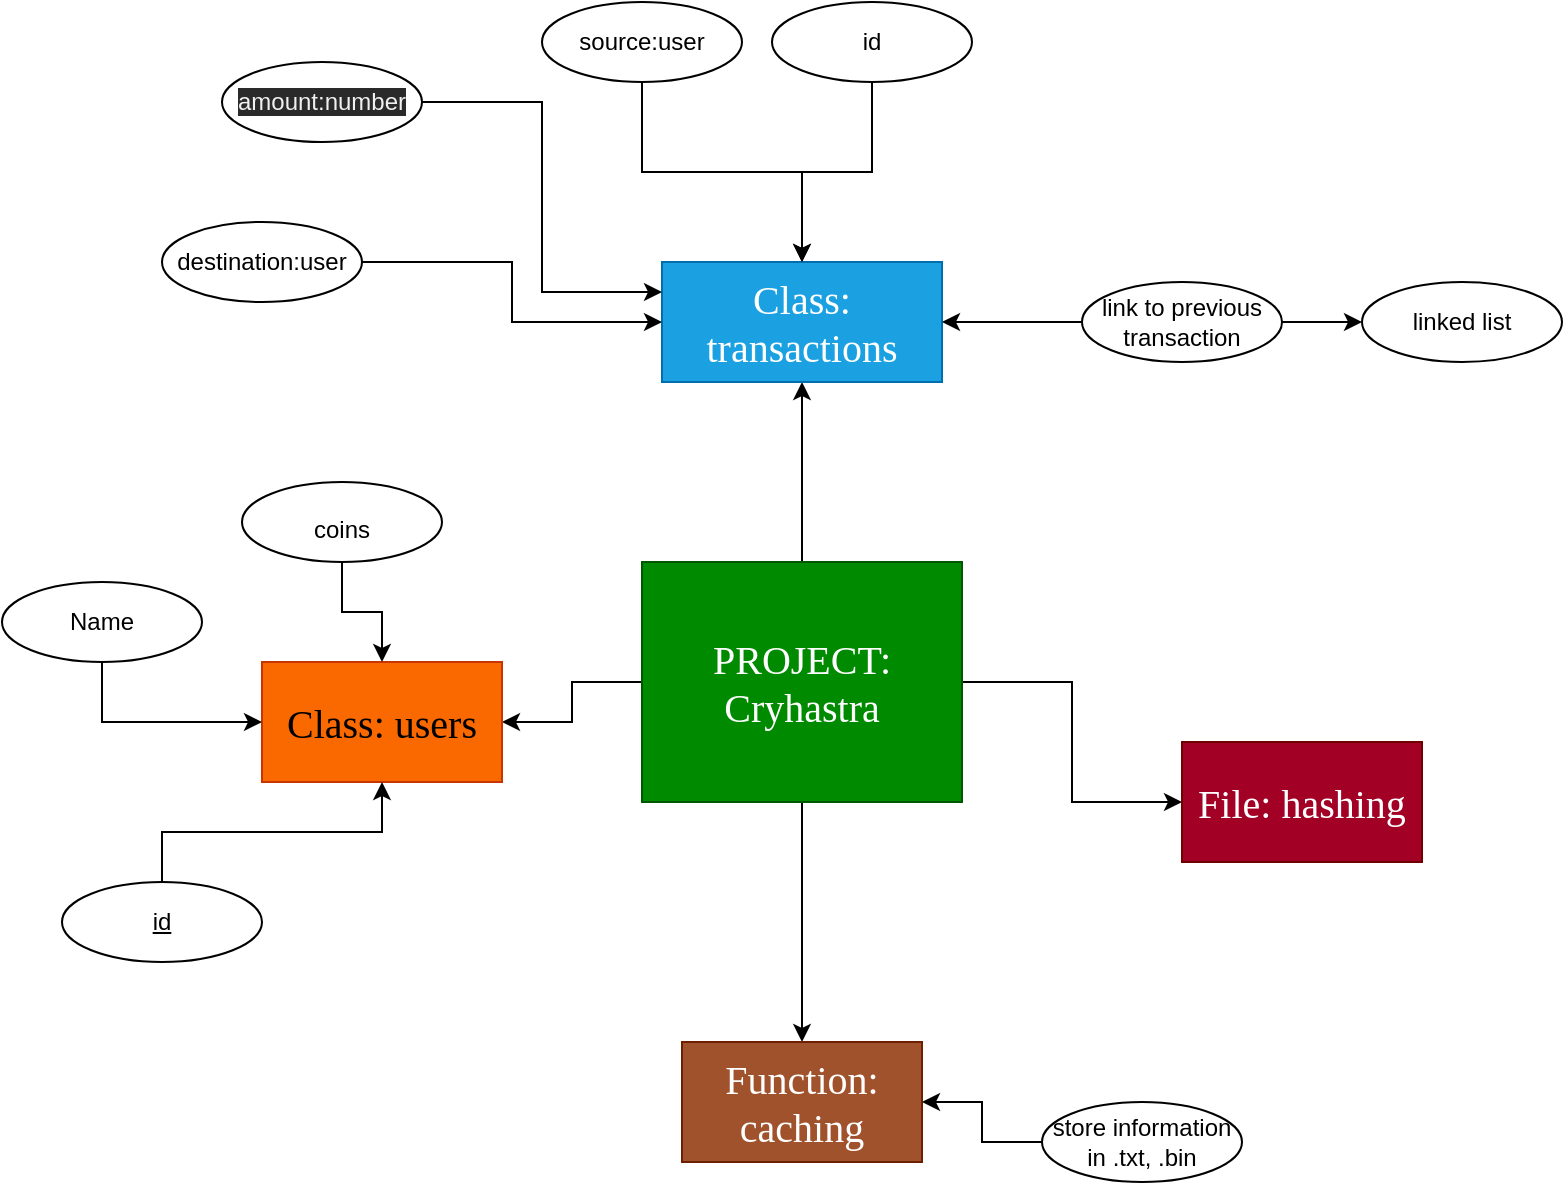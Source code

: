 <mxfile>
    <diagram id="6_CCab-U6DoqftjOfrZY" name="Page-1">
        <mxGraphModel dx="999" dy="374" grid="1" gridSize="10" guides="1" tooltips="1" connect="1" arrows="1" fold="1" page="1" pageScale="1" pageWidth="850" pageHeight="1100" math="0" shadow="0">
            <root>
                <mxCell id="0"/>
                <mxCell id="1" parent="0"/>
                <mxCell id="5" value="" style="edgeStyle=orthogonalEdgeStyle;rounded=0;orthogonalLoop=1;jettySize=auto;html=1;fontFamily=Comic Sans MS;fontSize=20;" parent="1" source="gvfiNmltAal75UUSUDDJ-2" target="4" edge="1">
                    <mxGeometry relative="1" as="geometry"/>
                </mxCell>
                <mxCell id="7" value="" style="edgeStyle=orthogonalEdgeStyle;rounded=0;orthogonalLoop=1;jettySize=auto;html=1;fontFamily=Comic Sans MS;fontSize=20;" parent="1" source="gvfiNmltAal75UUSUDDJ-2" target="6" edge="1">
                    <mxGeometry relative="1" as="geometry"/>
                </mxCell>
                <mxCell id="11" value="" style="edgeStyle=orthogonalEdgeStyle;rounded=0;orthogonalLoop=1;jettySize=auto;html=1;fontFamily=Comic Sans MS;fontSize=20;" parent="1" source="gvfiNmltAal75UUSUDDJ-2" target="10" edge="1">
                    <mxGeometry relative="1" as="geometry"/>
                </mxCell>
                <mxCell id="pUFhKxGojVgXJBJO3gt7-14" value="" style="edgeStyle=orthogonalEdgeStyle;rounded=0;orthogonalLoop=1;jettySize=auto;html=1;fontFamily=Helvetica;fontSize=20;" parent="1" source="gvfiNmltAal75UUSUDDJ-2" target="pUFhKxGojVgXJBJO3gt7-13" edge="1">
                    <mxGeometry relative="1" as="geometry"/>
                </mxCell>
                <mxCell id="gvfiNmltAal75UUSUDDJ-2" value="PROJECT: Cryhastra" style="whiteSpace=wrap;html=1;align=center;fillColor=#008a00;strokeColor=#005700;fontColor=#ffffff;fontFamily=Comic Sans MS;fontSize=20;" parent="1" vertex="1">
                    <mxGeometry x="360" y="290" width="160" height="120" as="geometry"/>
                </mxCell>
                <mxCell id="4" value="Class: transactions" style="whiteSpace=wrap;html=1;fontFamily=Comic Sans MS;fontSize=20;fontColor=#ffffff;strokeColor=#006EAF;fillColor=#1ba1e2;" parent="1" vertex="1">
                    <mxGeometry x="370" y="140" width="140" height="60" as="geometry"/>
                </mxCell>
                <mxCell id="6" value="Class: users" style="whiteSpace=wrap;html=1;fontFamily=Comic Sans MS;fontSize=20;fontColor=#000000;strokeColor=#C73500;fillColor=#fa6800;" parent="1" vertex="1">
                    <mxGeometry x="170" y="340" width="120" height="60" as="geometry"/>
                </mxCell>
                <mxCell id="gvfiNmltAal75UUSUDDJ-8" style="edgeStyle=orthogonalEdgeStyle;rounded=0;orthogonalLoop=1;jettySize=auto;html=1;exitX=0.5;exitY=1;exitDx=0;exitDy=0;entryX=0;entryY=0.5;entryDx=0;entryDy=0;" parent="1" source="gvfiNmltAal75UUSUDDJ-7" target="6" edge="1">
                    <mxGeometry relative="1" as="geometry"/>
                </mxCell>
                <mxCell id="gvfiNmltAal75UUSUDDJ-7" value="Name" style="ellipse;whiteSpace=wrap;html=1;align=center;" parent="1" vertex="1">
                    <mxGeometry x="40" y="300" width="100" height="40" as="geometry"/>
                </mxCell>
                <mxCell id="gvfiNmltAal75UUSUDDJ-10" style="edgeStyle=orthogonalEdgeStyle;rounded=0;orthogonalLoop=1;jettySize=auto;html=1;" parent="1" source="gvfiNmltAal75UUSUDDJ-11" target="6" edge="1">
                    <mxGeometry relative="1" as="geometry">
                        <mxPoint x="160" y="470" as="sourcePoint"/>
                    </mxGeometry>
                </mxCell>
                <mxCell id="gvfiNmltAal75UUSUDDJ-11" value="id" style="ellipse;whiteSpace=wrap;html=1;align=center;fontStyle=4;" parent="1" vertex="1">
                    <mxGeometry x="70" y="450" width="100" height="40" as="geometry"/>
                </mxCell>
                <mxCell id="10" value="File: hashing" style="whiteSpace=wrap;html=1;fontFamily=Comic Sans MS;fontSize=20;fontColor=#ffffff;strokeColor=#6F0000;fillColor=#a20025;" parent="1" vertex="1">
                    <mxGeometry x="630" y="380" width="120" height="60" as="geometry"/>
                </mxCell>
                <mxCell id="kPd2m0n2Z5Sdda-o1EVU-16" style="edgeStyle=orthogonalEdgeStyle;rounded=0;orthogonalLoop=1;jettySize=auto;html=1;exitX=0.5;exitY=1;exitDx=0;exitDy=0;" parent="1" source="kPd2m0n2Z5Sdda-o1EVU-14" target="4" edge="1">
                    <mxGeometry relative="1" as="geometry"/>
                </mxCell>
                <mxCell id="kPd2m0n2Z5Sdda-o1EVU-14" value="source:user" style="ellipse;whiteSpace=wrap;html=1;align=center;" parent="1" vertex="1">
                    <mxGeometry x="310" y="10" width="100" height="40" as="geometry"/>
                </mxCell>
                <mxCell id="kPd2m0n2Z5Sdda-o1EVU-17" style="edgeStyle=orthogonalEdgeStyle;rounded=0;orthogonalLoop=1;jettySize=auto;html=1;exitX=0.5;exitY=1;exitDx=0;exitDy=0;" parent="1" source="kPd2m0n2Z5Sdda-o1EVU-15" target="4" edge="1">
                    <mxGeometry relative="1" as="geometry"/>
                </mxCell>
                <mxCell id="kPd2m0n2Z5Sdda-o1EVU-15" value="id" style="ellipse;whiteSpace=wrap;html=1;align=center;" parent="1" vertex="1">
                    <mxGeometry x="425" y="10" width="100" height="40" as="geometry"/>
                </mxCell>
                <mxCell id="kPd2m0n2Z5Sdda-o1EVU-19" style="edgeStyle=orthogonalEdgeStyle;rounded=0;orthogonalLoop=1;jettySize=auto;html=1;" parent="1" source="kPd2m0n2Z5Sdda-o1EVU-18" target="4" edge="1">
                    <mxGeometry relative="1" as="geometry"/>
                </mxCell>
                <mxCell id="kPd2m0n2Z5Sdda-o1EVU-18" value="destination:user" style="ellipse;whiteSpace=wrap;html=1;align=center;" parent="1" vertex="1">
                    <mxGeometry x="120" y="120" width="100" height="40" as="geometry"/>
                </mxCell>
                <mxCell id="kPd2m0n2Z5Sdda-o1EVU-28" style="edgeStyle=orthogonalEdgeStyle;rounded=0;orthogonalLoop=1;jettySize=auto;html=1;entryX=0;entryY=0.25;entryDx=0;entryDy=0;" parent="1" source="kPd2m0n2Z5Sdda-o1EVU-27" target="4" edge="1">
                    <mxGeometry relative="1" as="geometry"/>
                </mxCell>
                <mxCell id="kPd2m0n2Z5Sdda-o1EVU-27" value="&lt;span style=&quot;color: rgb(240 , 240 , 240) ; font-family: &amp;#34;helvetica&amp;#34; ; font-size: 12px ; font-style: normal ; font-weight: 400 ; letter-spacing: normal ; text-align: center ; text-indent: 0px ; text-transform: none ; word-spacing: 0px ; background-color: rgb(42 , 42 , 42) ; display: inline ; float: none&quot;&gt;amount:number&lt;/span&gt;" style="ellipse;whiteSpace=wrap;html=1;align=center;" parent="1" vertex="1">
                    <mxGeometry x="150" y="40" width="100" height="40" as="geometry"/>
                </mxCell>
                <mxCell id="pUFhKxGojVgXJBJO3gt7-12" value="" style="edgeStyle=orthogonalEdgeStyle;rounded=0;orthogonalLoop=1;jettySize=auto;html=1;fontFamily=Comic Sans MS;fontSize=20;" parent="1" source="pUFhKxGojVgXJBJO3gt7-11" target="6" edge="1">
                    <mxGeometry relative="1" as="geometry"/>
                </mxCell>
                <mxCell id="pUFhKxGojVgXJBJO3gt7-11" value="&lt;span style=&quot;font-size: 12px&quot;&gt;coins&lt;/span&gt;" style="ellipse;whiteSpace=wrap;html=1;align=center;fontFamily=Helvetica;fontSize=20;" parent="1" vertex="1">
                    <mxGeometry x="160" y="250" width="100" height="40" as="geometry"/>
                </mxCell>
                <mxCell id="pUFhKxGojVgXJBJO3gt7-13" value="Function: caching" style="whiteSpace=wrap;html=1;fontFamily=Comic Sans MS;fontSize=20;fontColor=#ffffff;strokeColor=#6D1F00;fillColor=#a0522d;" parent="1" vertex="1">
                    <mxGeometry x="380" y="530" width="120" height="60" as="geometry"/>
                </mxCell>
                <mxCell id="pUFhKxGojVgXJBJO3gt7-16" value="" style="edgeStyle=orthogonalEdgeStyle;rounded=0;orthogonalLoop=1;jettySize=auto;html=1;fontFamily=Helvetica;fontSize=20;" parent="1" source="pUFhKxGojVgXJBJO3gt7-15" target="pUFhKxGojVgXJBJO3gt7-13" edge="1">
                    <mxGeometry relative="1" as="geometry"/>
                </mxCell>
                <mxCell id="pUFhKxGojVgXJBJO3gt7-15" value="store information in .txt, .bin" style="ellipse;whiteSpace=wrap;html=1;align=center;fontFamily=Helvetica;fontSize=12;" parent="1" vertex="1">
                    <mxGeometry x="560" y="560" width="100" height="40" as="geometry"/>
                </mxCell>
                <mxCell id="pUFhKxGojVgXJBJO3gt7-17" value="" style="edgeStyle=orthogonalEdgeStyle;rounded=0;orthogonalLoop=1;jettySize=auto;html=1;fontFamily=Helvetica;fontSize=12;" parent="1" source="kPd2m0n2Z5Sdda-o1EVU-29" target="4" edge="1">
                    <mxGeometry relative="1" as="geometry"/>
                </mxCell>
                <mxCell id="pUFhKxGojVgXJBJO3gt7-19" value="" style="edgeStyle=orthogonalEdgeStyle;rounded=0;orthogonalLoop=1;jettySize=auto;html=1;fontFamily=Helvetica;fontSize=12;" parent="1" source="kPd2m0n2Z5Sdda-o1EVU-29" target="pUFhKxGojVgXJBJO3gt7-18" edge="1">
                    <mxGeometry relative="1" as="geometry"/>
                </mxCell>
                <mxCell id="kPd2m0n2Z5Sdda-o1EVU-29" value="link to previous transaction" style="ellipse;whiteSpace=wrap;html=1;align=center;" parent="1" vertex="1">
                    <mxGeometry x="580" y="150" width="100" height="40" as="geometry"/>
                </mxCell>
                <mxCell id="pUFhKxGojVgXJBJO3gt7-18" value="linked list" style="ellipse;whiteSpace=wrap;html=1;" parent="1" vertex="1">
                    <mxGeometry x="720" y="150" width="100" height="40" as="geometry"/>
                </mxCell>
            </root>
        </mxGraphModel>
    </diagram>
    <diagram id="ooUAb_00mEFoWE00PH_Y" name="Page-2">
        <mxGraphModel dx="999" dy="374" grid="1" gridSize="10" guides="1" tooltips="1" connect="1" arrows="1" fold="1" page="1" pageScale="1" pageWidth="850" pageHeight="1100" math="0" shadow="0">
            <root>
                <mxCell id="w1mBzK2hXBzDRd652zxG-0"/>
                <mxCell id="w1mBzK2hXBzDRd652zxG-1" parent="w1mBzK2hXBzDRd652zxG-0"/>
                <mxCell id="w1mBzK2hXBzDRd652zxG-2" value="transaction" style="whiteSpace=wrap;html=1;align=center;" parent="w1mBzK2hXBzDRd652zxG-1" vertex="1">
                    <mxGeometry x="300" y="150" width="100" height="40" as="geometry"/>
                </mxCell>
                <mxCell id="w1mBzK2hXBzDRd652zxG-3" style="edgeStyle=orthogonalEdgeStyle;rounded=0;orthogonalLoop=1;jettySize=auto;html=1;exitX=0.5;exitY=1;exitDx=0;exitDy=0;entryX=0.25;entryY=0;entryDx=0;entryDy=0;" parent="w1mBzK2hXBzDRd652zxG-1" source="RcTFg6Cns5m70j6IvOFa-0" target="w1mBzK2hXBzDRd652zxG-2" edge="1">
                    <mxGeometry relative="1" as="geometry"/>
                </mxCell>
                <mxCell id="RcTFg6Cns5m70j6IvOFa-0" value="&lt;span style=&quot;border-bottom: 1px dotted&quot;&gt;receiver&lt;/span&gt;" style="ellipse;whiteSpace=wrap;html=1;align=center;fontFamily=Helvetica;fontSize=12;" parent="w1mBzK2hXBzDRd652zxG-1" vertex="1">
                    <mxGeometry x="90" y="60" width="100" height="40" as="geometry"/>
                </mxCell>
                <mxCell id="w1mBzK2hXBzDRd652zxG-4" style="edgeStyle=orthogonalEdgeStyle;rounded=0;orthogonalLoop=1;jettySize=auto;html=1;entryX=0.25;entryY=1;entryDx=0;entryDy=0;" parent="w1mBzK2hXBzDRd652zxG-1" source="RcTFg6Cns5m70j6IvOFa-1" target="w1mBzK2hXBzDRd652zxG-2" edge="1">
                    <mxGeometry relative="1" as="geometry"/>
                </mxCell>
                <mxCell id="RcTFg6Cns5m70j6IvOFa-1" value="&lt;span style=&quot;border-bottom: 1px dotted&quot;&gt;giver&lt;/span&gt;" style="ellipse;whiteSpace=wrap;html=1;align=center;fontFamily=Helvetica;fontSize=12;" parent="w1mBzK2hXBzDRd652zxG-1" vertex="1">
                    <mxGeometry x="80" y="230" width="100" height="50" as="geometry"/>
                </mxCell>
                <mxCell id="w1mBzK2hXBzDRd652zxG-5" style="edgeStyle=orthogonalEdgeStyle;rounded=0;orthogonalLoop=1;jettySize=auto;html=1;" parent="w1mBzK2hXBzDRd652zxG-1" source="RcTFg6Cns5m70j6IvOFa-3" target="w1mBzK2hXBzDRd652zxG-2" edge="1">
                    <mxGeometry relative="1" as="geometry"/>
                </mxCell>
                <mxCell id="RcTFg6Cns5m70j6IvOFa-3" value="&lt;span style=&quot;border-bottom: 1px dotted&quot;&gt;amount&lt;/span&gt;" style="ellipse;whiteSpace=wrap;html=1;align=center;fontFamily=Helvetica;fontSize=12;" parent="w1mBzK2hXBzDRd652zxG-1" vertex="1">
                    <mxGeometry x="50" y="150" width="100" height="40" as="geometry"/>
                </mxCell>
                <mxCell id="w1mBzK2hXBzDRd652zxG-7" style="edgeStyle=orthogonalEdgeStyle;rounded=0;orthogonalLoop=1;jettySize=auto;html=1;" parent="w1mBzK2hXBzDRd652zxG-1" source="w1mBzK2hXBzDRd652zxG-6" target="w1mBzK2hXBzDRd652zxG-2" edge="1">
                    <mxGeometry relative="1" as="geometry"/>
                </mxCell>
                <mxCell id="w1mBzK2hXBzDRd652zxG-6" value="&lt;span style=&quot;border-bottom: 1px dotted&quot;&gt;hash&lt;/span&gt;" style="ellipse;whiteSpace=wrap;html=1;align=center;" parent="w1mBzK2hXBzDRd652zxG-1" vertex="1">
                    <mxGeometry x="340" y="40" width="100" height="40" as="geometry"/>
                </mxCell>
            </root>
        </mxGraphModel>
    </diagram>
    <diagram id="TYNzRewEeAif6-byaED0" name="Page-3">
        <mxGraphModel dx="999" dy="374" grid="1" gridSize="10" guides="1" tooltips="1" connect="1" arrows="1" fold="1" page="1" pageScale="1" pageWidth="850" pageHeight="1100" math="0" shadow="0">
            <root>
                <mxCell id="YkXdegtk6WA3I_4hxeJE-0"/>
                <mxCell id="YkXdegtk6WA3I_4hxeJE-1" parent="YkXdegtk6WA3I_4hxeJE-0"/>
                <mxCell id="YkXdegtk6WA3I_4hxeJE-9" style="edgeStyle=orthogonalEdgeStyle;rounded=0;orthogonalLoop=1;jettySize=auto;html=1;entryX=0.5;entryY=0;entryDx=0;entryDy=0;" parent="YkXdegtk6WA3I_4hxeJE-1" source="YkXdegtk6WA3I_4hxeJE-2" target="YkXdegtk6WA3I_4hxeJE-7" edge="1">
                    <mxGeometry relative="1" as="geometry"/>
                </mxCell>
                <mxCell id="YkXdegtk6WA3I_4hxeJE-2" value="t1" style="html=1;dashed=0;whitespace=wrap;" parent="YkXdegtk6WA3I_4hxeJE-1" vertex="1">
                    <mxGeometry x="220" y="180" width="100" height="50" as="geometry"/>
                </mxCell>
                <mxCell id="YkXdegtk6WA3I_4hxeJE-12" style="edgeStyle=orthogonalEdgeStyle;rounded=0;orthogonalLoop=1;jettySize=auto;html=1;entryX=0.5;entryY=0;entryDx=0;entryDy=0;" parent="YkXdegtk6WA3I_4hxeJE-1" source="YkXdegtk6WA3I_4hxeJE-3" target="YkXdegtk6WA3I_4hxeJE-10" edge="1">
                    <mxGeometry relative="1" as="geometry"/>
                </mxCell>
                <mxCell id="YkXdegtk6WA3I_4hxeJE-3" value="t2" style="html=1;dashed=0;whitespace=wrap;" parent="YkXdegtk6WA3I_4hxeJE-1" vertex="1">
                    <mxGeometry x="220" y="340" width="100" height="50" as="geometry"/>
                </mxCell>
                <mxCell id="YkXdegtk6WA3I_4hxeJE-4" value="t3" style="html=1;dashed=0;whitespace=wrap;" parent="YkXdegtk6WA3I_4hxeJE-1" vertex="1">
                    <mxGeometry x="220" y="500" width="100" height="50" as="geometry"/>
                </mxCell>
                <mxCell id="YkXdegtk6WA3I_4hxeJE-6" style="edgeStyle=orthogonalEdgeStyle;rounded=0;orthogonalLoop=1;jettySize=auto;html=1;" parent="YkXdegtk6WA3I_4hxeJE-1" source="YkXdegtk6WA3I_4hxeJE-5" target="YkXdegtk6WA3I_4hxeJE-2" edge="1">
                    <mxGeometry relative="1" as="geometry"/>
                </mxCell>
                <mxCell id="YkXdegtk6WA3I_4hxeJE-5" value="" style="html=1;dashed=0;whitespace=wrap;shape=mxgraph.dfd.dataStoreID;align=left;spacingLeft=3;points=[[0,0],[0.5,0],[1,0],[0,0.5],[1,0.5],[0,1],[0.5,1],[1,1]];" parent="YkXdegtk6WA3I_4hxeJE-1" vertex="1">
                    <mxGeometry x="415" y="130" width="100" height="30" as="geometry"/>
                </mxCell>
                <mxCell id="YkXdegtk6WA3I_4hxeJE-8" style="edgeStyle=orthogonalEdgeStyle;rounded=0;orthogonalLoop=1;jettySize=auto;html=1;" parent="YkXdegtk6WA3I_4hxeJE-1" source="YkXdegtk6WA3I_4hxeJE-7" target="YkXdegtk6WA3I_4hxeJE-3" edge="1">
                    <mxGeometry relative="1" as="geometry"/>
                </mxCell>
                <mxCell id="YkXdegtk6WA3I_4hxeJE-7" value="" style="html=1;dashed=0;whitespace=wrap;shape=mxgraph.dfd.dataStoreID;align=left;spacingLeft=3;points=[[0,0],[0.5,0],[1,0],[0,0.5],[1,0.5],[0,1],[0.5,1],[1,1]];" parent="YkXdegtk6WA3I_4hxeJE-1" vertex="1">
                    <mxGeometry x="415" y="300" width="100" height="30" as="geometry"/>
                </mxCell>
                <mxCell id="YkXdegtk6WA3I_4hxeJE-11" style="edgeStyle=orthogonalEdgeStyle;rounded=0;orthogonalLoop=1;jettySize=auto;html=1;entryX=0.5;entryY=0;entryDx=0;entryDy=0;" parent="YkXdegtk6WA3I_4hxeJE-1" source="YkXdegtk6WA3I_4hxeJE-10" target="YkXdegtk6WA3I_4hxeJE-4" edge="1">
                    <mxGeometry relative="1" as="geometry"/>
                </mxCell>
                <mxCell id="YkXdegtk6WA3I_4hxeJE-10" value="" style="html=1;dashed=0;whitespace=wrap;shape=mxgraph.dfd.dataStoreID;align=left;spacingLeft=3;points=[[0,0],[0.5,0],[1,0],[0,0.5],[1,0.5],[0,1],[0.5,1],[1,1]];" parent="YkXdegtk6WA3I_4hxeJE-1" vertex="1">
                    <mxGeometry x="415" y="440" width="100" height="30" as="geometry"/>
                </mxCell>
                <mxCell id="WnyPykxWe4lWbD4RE8Cg-0" value="List" style="swimlane;fontStyle=0;childLayout=stackLayout;horizontal=1;startSize=26;horizontalStack=0;resizeParent=1;resizeParentMax=0;resizeLast=0;collapsible=1;marginBottom=0;align=center;fontSize=14;" vertex="1" parent="YkXdegtk6WA3I_4hxeJE-1">
                    <mxGeometry x="570" y="44" width="160" height="116" as="geometry">
                        <mxRectangle x="580" y="147" width="50" height="26" as="alternateBounds"/>
                    </mxGeometry>
                </mxCell>
                <mxCell id="WnyPykxWe4lWbD4RE8Cg-1" value="hash" style="text;strokeColor=none;fillColor=none;spacingLeft=4;spacingRight=4;overflow=hidden;rotatable=0;points=[[0,0.5],[1,0.5]];portConstraint=eastwest;fontSize=12;" vertex="1" parent="WnyPykxWe4lWbD4RE8Cg-0">
                    <mxGeometry y="26" width="160" height="30" as="geometry"/>
                </mxCell>
                <mxCell id="WnyPykxWe4lWbD4RE8Cg-2" value="u1" style="text;strokeColor=none;fillColor=none;spacingLeft=4;spacingRight=4;overflow=hidden;rotatable=0;points=[[0,0.5],[1,0.5]];portConstraint=eastwest;fontSize=12;" vertex="1" parent="WnyPykxWe4lWbD4RE8Cg-0">
                    <mxGeometry y="56" width="160" height="30" as="geometry"/>
                </mxCell>
                <mxCell id="WnyPykxWe4lWbD4RE8Cg-3" value="u2" style="text;strokeColor=none;fillColor=none;spacingLeft=4;spacingRight=4;overflow=hidden;rotatable=0;points=[[0,0.5],[1,0.5]];portConstraint=eastwest;fontSize=12;" vertex="1" parent="WnyPykxWe4lWbD4RE8Cg-0">
                    <mxGeometry y="86" width="160" height="30" as="geometry"/>
                </mxCell>
            </root>
        </mxGraphModel>
    </diagram>
    <diagram id="TvH43XoPQUFMhA4U7b1P" name="Page-4">
        <mxGraphModel dx="999" dy="374" grid="1" gridSize="10" guides="1" tooltips="1" connect="1" arrows="1" fold="1" page="1" pageScale="1" pageWidth="850" pageHeight="1100" math="0" shadow="0">
            <root>
                <mxCell id="zpmCKDcbAHbfHbf6N36n-0"/>
                <mxCell id="zpmCKDcbAHbfHbf6N36n-1" parent="zpmCKDcbAHbfHbf6N36n-0"/>
                <mxCell id="62duUc8s1KLSrvhSJ5e6-0" value="" style="edgeStyle=orthogonalEdgeStyle;rounded=0;orthogonalLoop=1;jettySize=auto;html=1;fontFamily=Helvetica;fontSize=12;noEdgeStyle=1;orthogonal=1;" edge="1" parent="zpmCKDcbAHbfHbf6N36n-1" source="62duUc8s1KLSrvhSJ5e6-2" target="62duUc8s1KLSrvhSJ5e6-5">
                    <mxGeometry relative="1" as="geometry">
                        <Array as="points">
                            <mxPoint x="122.5" y="52"/>
                            <mxPoint x="60" y="128"/>
                        </Array>
                    </mxGeometry>
                </mxCell>
                <mxCell id="62duUc8s1KLSrvhSJ5e6-1" style="edgeStyle=orthogonalEdgeStyle;rounded=0;orthogonalLoop=1;jettySize=auto;html=1;exitX=1;exitY=0.5;exitDx=0;exitDy=0;entryX=0.5;entryY=0;entryDx=0;entryDy=0;fontFamily=Helvetica;fontSize=12;noEdgeStyle=1;orthogonal=1;" edge="1" parent="zpmCKDcbAHbfHbf6N36n-1" source="62duUc8s1KLSrvhSJ5e6-2" target="62duUc8s1KLSrvhSJ5e6-12">
                    <mxGeometry relative="1" as="geometry">
                        <Array as="points">
                            <mxPoint x="167.5" y="52"/>
                            <mxPoint x="260" y="60"/>
                        </Array>
                    </mxGeometry>
                </mxCell>
                <mxCell id="62duUc8s1KLSrvhSJ5e6-2" value="class: user" style="whiteSpace=wrap;html=1;align=center;fontFamily=Helvetica;fontSize=12;fillColor=#6d8764;strokeColor=#3A5431;fontColor=#ffffff;" vertex="1" parent="zpmCKDcbAHbfHbf6N36n-1">
                    <mxGeometry width="100" height="40" as="geometry"/>
                </mxCell>
                <mxCell id="62duUc8s1KLSrvhSJ5e6-3" value="" style="edgeStyle=orthogonalEdgeStyle;rounded=0;orthogonalLoop=1;jettySize=auto;html=1;fontFamily=Helvetica;fontSize=12;noEdgeStyle=1;orthogonal=1;" edge="1" parent="zpmCKDcbAHbfHbf6N36n-1" source="62duUc8s1KLSrvhSJ5e6-5" target="62duUc8s1KLSrvhSJ5e6-8">
                    <mxGeometry relative="1" as="geometry">
                        <Array as="points">
                            <mxPoint x="32.5" y="298"/>
                            <mxPoint x="85" y="374"/>
                        </Array>
                    </mxGeometry>
                </mxCell>
                <mxCell id="62duUc8s1KLSrvhSJ5e6-4" value="" style="edgeStyle=orthogonalEdgeStyle;rounded=0;orthogonalLoop=1;jettySize=auto;html=1;fontFamily=Helvetica;fontSize=12;exitX=0.5;exitY=1;exitDx=0;exitDy=0;noEdgeStyle=1;orthogonal=1;" edge="1" parent="zpmCKDcbAHbfHbf6N36n-1" source="62duUc8s1KLSrvhSJ5e6-5" target="62duUc8s1KLSrvhSJ5e6-17">
                    <mxGeometry relative="1" as="geometry">
                        <mxPoint x="210" y="240" as="targetPoint"/>
                        <Array as="points">
                            <mxPoint x="87.5" y="298"/>
                            <mxPoint x="230" y="374"/>
                        </Array>
                    </mxGeometry>
                </mxCell>
                <mxCell id="62duUc8s1KLSrvhSJ5e6-5" value="class: transaction" style="whiteSpace=wrap;html=1;fillColor=#6d8764;strokeColor=#3A5431;fontColor=#ffffff;" vertex="1" parent="zpmCKDcbAHbfHbf6N36n-1">
                    <mxGeometry y="183" width="120" height="60" as="geometry"/>
                </mxCell>
                <mxCell id="62duUc8s1KLSrvhSJ5e6-6" value="" style="edgeStyle=orthogonalEdgeStyle;rounded=0;orthogonalLoop=1;jettySize=auto;html=1;fontFamily=Helvetica;fontSize=12;noEdgeStyle=1;orthogonal=1;" edge="1" parent="zpmCKDcbAHbfHbf6N36n-1" source="62duUc8s1KLSrvhSJ5e6-8" target="62duUc8s1KLSrvhSJ5e6-10">
                    <mxGeometry relative="1" as="geometry">
                        <Array as="points">
                            <mxPoint x="57.5" y="514"/>
                            <mxPoint x="80" y="590"/>
                        </Array>
                    </mxGeometry>
                </mxCell>
                <mxCell id="62duUc8s1KLSrvhSJ5e6-7" value="" style="edgeStyle=orthogonalEdgeStyle;rounded=0;orthogonalLoop=1;jettySize=auto;html=1;fontFamily=Helvetica;fontSize=12;noEdgeStyle=1;orthogonal=1;" edge="1" parent="zpmCKDcbAHbfHbf6N36n-1" source="62duUc8s1KLSrvhSJ5e6-8" target="62duUc8s1KLSrvhSJ5e6-22">
                    <mxGeometry relative="1" as="geometry">
                        <Array as="points">
                            <mxPoint x="112.5" y="514"/>
                            <mxPoint x="230" y="590"/>
                        </Array>
                    </mxGeometry>
                </mxCell>
                <mxCell id="62duUc8s1KLSrvhSJ5e6-8" value="hash function" style="whiteSpace=wrap;html=1;fillColor=#6d8764;strokeColor=#3A5431;fontColor=#ffffff;" vertex="1" parent="zpmCKDcbAHbfHbf6N36n-1">
                    <mxGeometry x="25" y="414" width="120" height="60" as="geometry"/>
                </mxCell>
                <mxCell id="62duUc8s1KLSrvhSJ5e6-9" value="" style="edgeStyle=orthogonalEdgeStyle;rounded=0;orthogonalLoop=1;jettySize=auto;html=1;fontFamily=Helvetica;fontSize=12;noEdgeStyle=1;orthogonal=1;" edge="1" parent="zpmCKDcbAHbfHbf6N36n-1" source="62duUc8s1KLSrvhSJ5e6-10" target="62duUc8s1KLSrvhSJ5e6-11">
                    <mxGeometry relative="1" as="geometry">
                        <Array as="points">
                            <mxPoint x="80" y="674"/>
                            <mxPoint x="80" y="750"/>
                        </Array>
                    </mxGeometry>
                </mxCell>
                <mxCell id="62duUc8s1KLSrvhSJ5e6-10" value="class: blockchain" style="whiteSpace=wrap;html=1;fillColor=#6d8764;strokeColor=#3A5431;fontColor=#ffffff;" vertex="1" parent="zpmCKDcbAHbfHbf6N36n-1">
                    <mxGeometry x="20" y="602" width="120" height="60" as="geometry"/>
                </mxCell>
                <mxCell id="62duUc8s1KLSrvhSJ5e6-11" value="file storage" style="shape=cylinder;whiteSpace=wrap;html=1;boundedLbl=1;backgroundOutline=1;fillColor=#6d8764;strokeColor=#3A5431;fontColor=#ffffff;" vertex="1" parent="zpmCKDcbAHbfHbf6N36n-1">
                    <mxGeometry x="50" y="762" width="60" height="80" as="geometry"/>
                </mxCell>
                <mxCell id="62duUc8s1KLSrvhSJ5e6-12" value="List" style="swimlane;fontStyle=0;childLayout=stackLayout;horizontal=1;startSize=26;horizontalStack=0;resizeParent=1;resizeParentMax=0;resizeLast=0;collapsible=1;marginBottom=0;align=center;fontSize=14;" vertex="1" parent="zpmCKDcbAHbfHbf6N36n-1">
                    <mxGeometry x="280" y="120" width="160" height="146" as="geometry"/>
                </mxCell>
                <mxCell id="62duUc8s1KLSrvhSJ5e6-13" value="username" style="text;strokeColor=none;fillColor=none;spacingLeft=4;spacingRight=4;overflow=hidden;rotatable=0;points=[[0,0.5],[1,0.5]];portConstraint=eastwest;fontSize=12;" vertex="1" parent="62duUc8s1KLSrvhSJ5e6-12">
                    <mxGeometry y="26" width="160" height="30" as="geometry"/>
                </mxCell>
                <mxCell id="62duUc8s1KLSrvhSJ5e6-14" value="id" style="text;strokeColor=none;fillColor=none;spacingLeft=4;spacingRight=4;overflow=hidden;rotatable=0;points=[[0,0.5],[1,0.5]];portConstraint=eastwest;fontSize=12;" vertex="1" parent="62duUc8s1KLSrvhSJ5e6-12">
                    <mxGeometry y="56" width="160" height="30" as="geometry"/>
                </mxCell>
                <mxCell id="62duUc8s1KLSrvhSJ5e6-15" value="coins" style="text;strokeColor=none;fillColor=none;spacingLeft=4;spacingRight=4;overflow=hidden;rotatable=0;points=[[0,0.5],[1,0.5]];portConstraint=eastwest;fontSize=12;" vertex="1" parent="62duUc8s1KLSrvhSJ5e6-12">
                    <mxGeometry y="86" width="160" height="30" as="geometry"/>
                </mxCell>
                <mxCell id="62duUc8s1KLSrvhSJ5e6-16" value="print name" style="text;strokeColor=none;fillColor=none;spacingLeft=4;spacingRight=4;overflow=hidden;rotatable=0;points=[[0,0.5],[1,0.5]];portConstraint=eastwest;fontSize=12;fontFamily=Helvetica;" vertex="1" parent="62duUc8s1KLSrvhSJ5e6-12">
                    <mxGeometry y="116" width="160" height="30" as="geometry"/>
                </mxCell>
                <mxCell id="62duUc8s1KLSrvhSJ5e6-17" value="List" style="swimlane;fontStyle=0;childLayout=stackLayout;horizontal=1;startSize=26;horizontalStack=0;resizeParent=1;resizeParentMax=0;resizeLast=0;collapsible=1;marginBottom=0;align=center;fontSize=14;" vertex="1" parent="zpmCKDcbAHbfHbf6N36n-1">
                    <mxGeometry x="250" y="320" width="110" height="116" as="geometry"/>
                </mxCell>
                <mxCell id="62duUc8s1KLSrvhSJ5e6-18" value="giver" style="text;strokeColor=none;fillColor=none;spacingLeft=4;spacingRight=4;overflow=hidden;rotatable=0;points=[[0,0.5],[1,0.5]];portConstraint=eastwest;fontSize=12;" vertex="1" parent="62duUc8s1KLSrvhSJ5e6-17">
                    <mxGeometry y="26" width="110" height="30" as="geometry"/>
                </mxCell>
                <mxCell id="62duUc8s1KLSrvhSJ5e6-19" value="reciever" style="text;strokeColor=none;fillColor=none;spacingLeft=4;spacingRight=4;overflow=hidden;rotatable=0;points=[[0,0.5],[1,0.5]];portConstraint=eastwest;fontSize=12;" vertex="1" parent="62duUc8s1KLSrvhSJ5e6-17">
                    <mxGeometry y="56" width="110" height="30" as="geometry"/>
                </mxCell>
                <mxCell id="62duUc8s1KLSrvhSJ5e6-20" value="sum" style="text;strokeColor=none;fillColor=none;spacingLeft=4;spacingRight=4;overflow=hidden;rotatable=0;points=[[0,0.5],[1,0.5]];portConstraint=eastwest;fontSize=12;" vertex="1" parent="62duUc8s1KLSrvhSJ5e6-17">
                    <mxGeometry y="86" width="110" height="30" as="geometry"/>
                </mxCell>
                <mxCell id="62duUc8s1KLSrvhSJ5e6-21" value="" style="edgeStyle=orthogonalEdgeStyle;rounded=0;orthogonalLoop=1;jettySize=auto;html=1;fontFamily=Helvetica;fontSize=12;" edge="1" parent="zpmCKDcbAHbfHbf6N36n-1" source="62duUc8s1KLSrvhSJ5e6-22" target="62duUc8s1KLSrvhSJ5e6-23">
                    <mxGeometry relative="1" as="geometry"/>
                </mxCell>
                <mxCell id="62duUc8s1KLSrvhSJ5e6-22" value="1 unique input, 1 unique output" style="whiteSpace=wrap;html=1;" vertex="1" parent="zpmCKDcbAHbfHbf6N36n-1">
                    <mxGeometry x="290" y="510" width="120" height="60" as="geometry"/>
                </mxCell>
                <mxCell id="62duUc8s1KLSrvhSJ5e6-23" value="hashing algorithm&amp;nbsp;" style="whiteSpace=wrap;html=1;" vertex="1" parent="zpmCKDcbAHbfHbf6N36n-1">
                    <mxGeometry x="490" y="510" width="120" height="60" as="geometry"/>
                </mxCell>
            </root>
        </mxGraphModel>
    </diagram>
</mxfile>